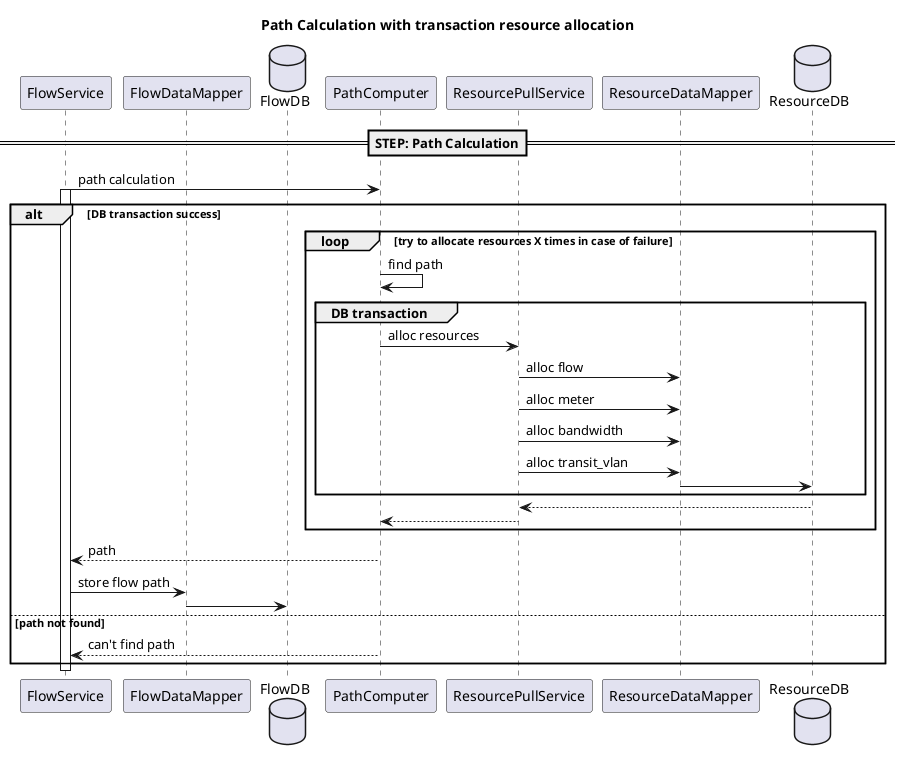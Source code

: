 @startuml
title Path Calculation with transaction resource allocation

participant FlowService
participant FlowDataMapper
database FlowDB
participant PathComputer 
participant ResourcePullService
participant ResourceDataMapper
database ResourceDB


==STEP: Path Calculation==
FlowService -> PathComputer : path calculation
activate FlowService

alt DB transaction success
  loop try to allocate resources X times in case of failure
    PathComputer -> PathComputer : find path
    group DB transaction
    PathComputer -> ResourcePullService : alloc resources
    ResourcePullService -> ResourceDataMapper : alloc flow
    ResourcePullService -> ResourceDataMapper : alloc meter
    ResourcePullService -> ResourceDataMapper : alloc bandwidth
    ResourcePullService -> ResourceDataMapper : alloc transit_vlan
    ResourceDataMapper -> ResourceDB
    end
    ResourcePullService <-- ResourceDB
    PathComputer <-- ResourcePullService
  end
FlowService <-- PathComputer : path
FlowService -> FlowDataMapper : store flow path
FlowDataMapper -> FlowDB :

else path not found
FlowService <-- PathComputer : can't find path
end

deactivate FlowService
@enduml
